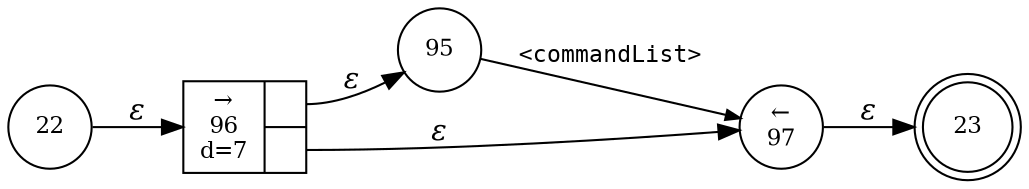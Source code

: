 digraph ATN {
rankdir=LR;
s23[fontsize=11, label="23", shape=doublecircle, fixedsize=true, width=.6];
s96[fontsize=11,label="{&rarr;\n96\nd=7|{<p0>|<p1>}}", shape=record, fixedsize=false, peripheries=1];
s97[fontsize=11,label="&larr;\n97", shape=circle, fixedsize=true, width=.55, peripheries=1];
s22[fontsize=11,label="22", shape=circle, fixedsize=true, width=.55, peripheries=1];
s95[fontsize=11,label="95", shape=circle, fixedsize=true, width=.55, peripheries=1];
s22 -> s96 [fontname="Times-Italic", label="&epsilon;"];
s96:p0 -> s95 [fontname="Times-Italic", label="&epsilon;"];
s96:p1 -> s97 [fontname="Times-Italic", label="&epsilon;"];
s95 -> s97 [fontsize=11, fontname="Courier", arrowsize=.7, label = "<commandList>", arrowhead = normal];
s97 -> s23 [fontname="Times-Italic", label="&epsilon;"];
}